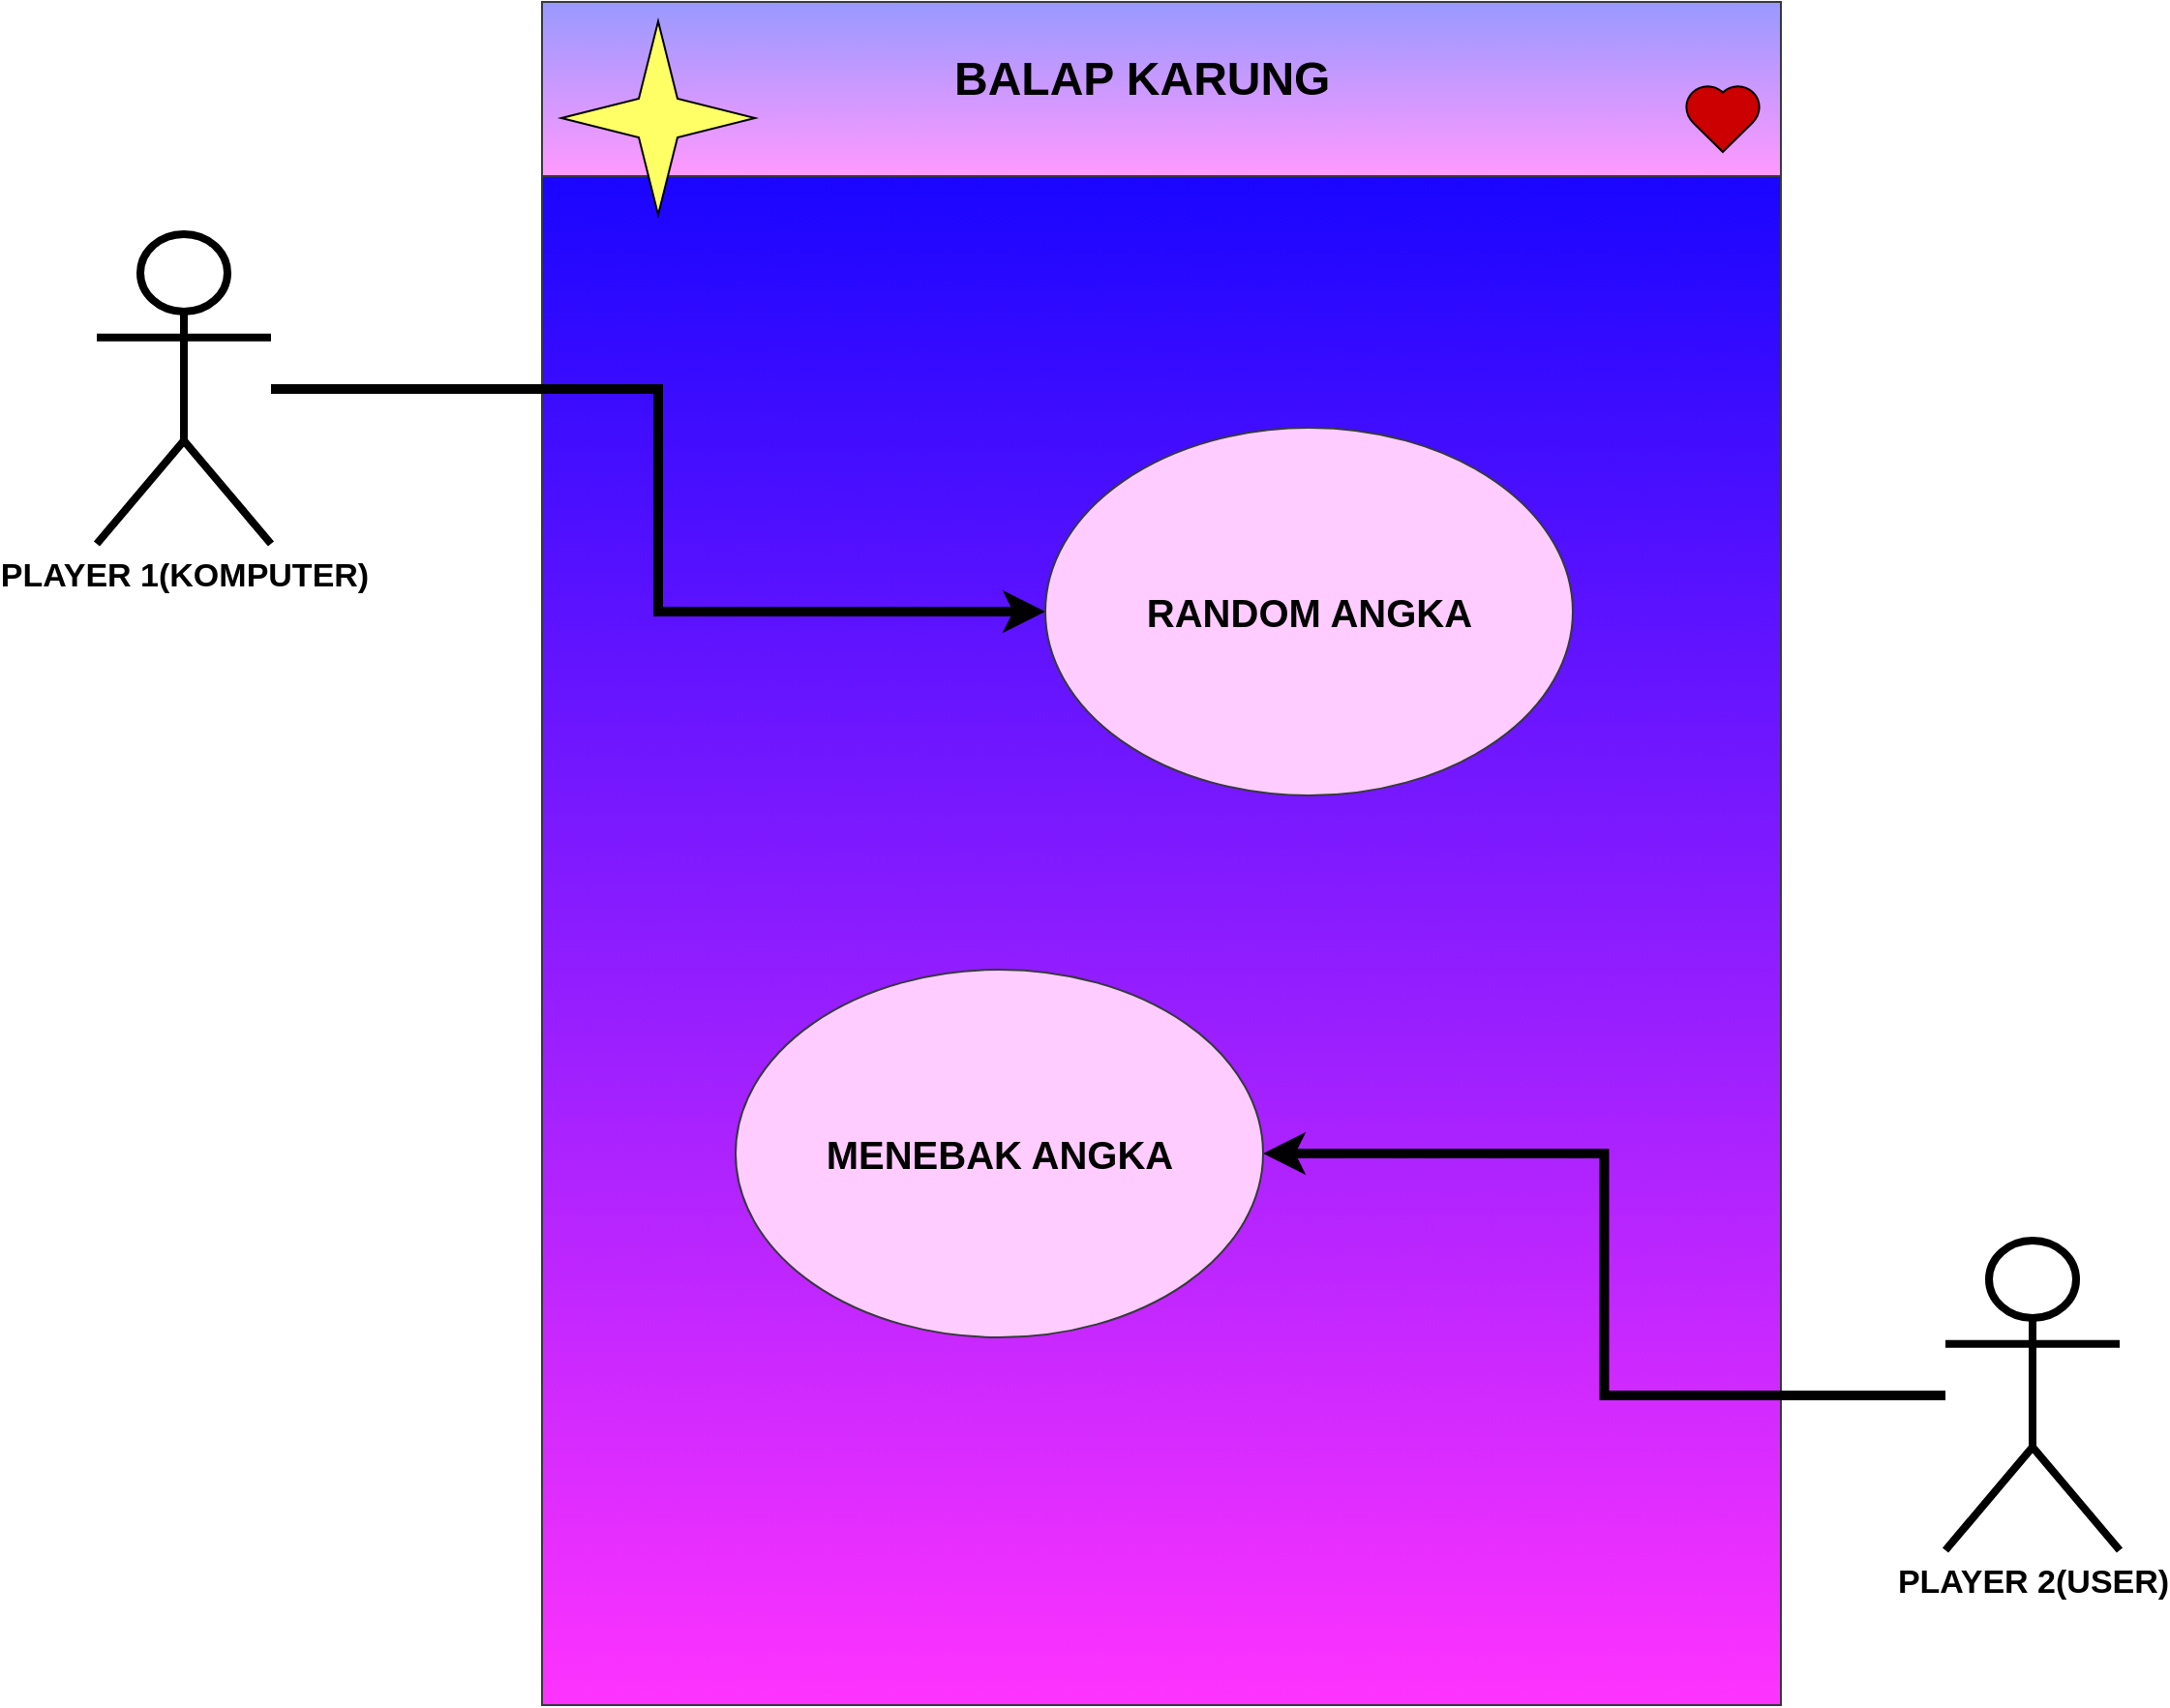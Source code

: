<mxfile version="21.6.8" type="github">
  <diagram name="Page-1" id="k1KIQoxOpyMbYrEYSV1J">
    <mxGraphModel dx="1850" dy="956" grid="1" gridSize="10" guides="1" tooltips="1" connect="1" arrows="1" fold="1" page="1" pageScale="1" pageWidth="850" pageHeight="1100" math="0" shadow="0">
      <root>
        <mxCell id="0" />
        <mxCell id="1" parent="0" />
        <mxCell id="iRwePpGMSZSbu9c8_ZsF-9" value="" style="rounded=0;whiteSpace=wrap;html=1;rotation=-90;fillColor=#0000FF;strokeColor=#36393d;gradientColor=#FF33FF;gradientDirection=west;" vertex="1" parent="1">
          <mxGeometry x="430" y="230" width="880" height="640" as="geometry" />
        </mxCell>
        <mxCell id="iRwePpGMSZSbu9c8_ZsF-63" style="edgeStyle=orthogonalEdgeStyle;rounded=0;orthogonalLoop=1;jettySize=auto;html=1;entryX=0;entryY=0.5;entryDx=0;entryDy=0;strokeWidth=5;" edge="1" parent="1" source="iRwePpGMSZSbu9c8_ZsF-10" target="iRwePpGMSZSbu9c8_ZsF-42">
          <mxGeometry relative="1" as="geometry" />
        </mxCell>
        <mxCell id="iRwePpGMSZSbu9c8_ZsF-10" value="&lt;span style=&quot;font-size: 17px;&quot;&gt;&lt;b&gt;PLAYER 1(KOMPUTER)&lt;/b&gt;&lt;/span&gt;" style="shape=umlActor;verticalLabelPosition=bottom;verticalAlign=top;html=1;outlineConnect=0;strokeColor=#000000;strokeWidth=4;" vertex="1" parent="1">
          <mxGeometry x="320" y="230" width="90" height="160" as="geometry" />
        </mxCell>
        <mxCell id="iRwePpGMSZSbu9c8_ZsF-119" style="edgeStyle=orthogonalEdgeStyle;rounded=0;orthogonalLoop=1;jettySize=auto;html=1;entryX=1;entryY=0.5;entryDx=0;entryDy=0;strokeWidth=5;" edge="1" parent="1" source="iRwePpGMSZSbu9c8_ZsF-12" target="iRwePpGMSZSbu9c8_ZsF-117">
          <mxGeometry relative="1" as="geometry" />
        </mxCell>
        <mxCell id="iRwePpGMSZSbu9c8_ZsF-12" value="&lt;span style=&quot;font-size: 17px;&quot;&gt;&lt;b&gt;PLAYER 2(USER)&lt;/b&gt;&lt;/span&gt;" style="shape=umlActor;verticalLabelPosition=bottom;verticalAlign=top;html=1;outlineConnect=0;strokeWidth=4;" vertex="1" parent="1">
          <mxGeometry x="1275" y="750" width="90" height="160" as="geometry" />
        </mxCell>
        <mxCell id="iRwePpGMSZSbu9c8_ZsF-17" value="" style="rounded=0;whiteSpace=wrap;html=1;fillColor=#9999FF;strokeColor=#36393d;gradientColor=#FF99FF;" vertex="1" parent="1">
          <mxGeometry x="550" y="110" width="640" height="90" as="geometry" />
        </mxCell>
        <mxCell id="iRwePpGMSZSbu9c8_ZsF-19" value="&lt;h1&gt;BALAP KARUNG&amp;nbsp;&lt;/h1&gt;" style="text;html=1;strokeColor=none;fillColor=none;spacing=5;spacingTop=-20;whiteSpace=wrap;overflow=hidden;rounded=0;" vertex="1" parent="1">
          <mxGeometry x="757.5" y="130" width="215" height="50" as="geometry" />
        </mxCell>
        <mxCell id="iRwePpGMSZSbu9c8_ZsF-42" value="&lt;span style=&quot;font-size: 20px;&quot;&gt;&lt;b&gt;RANDOM ANGKA&lt;/b&gt;&lt;/span&gt;" style="ellipse;whiteSpace=wrap;html=1;fillColor=#FFCCFF;strokeColor=#36393d;gradientColor=none;" vertex="1" parent="1">
          <mxGeometry x="810" y="330" width="272.5" height="190" as="geometry" />
        </mxCell>
        <mxCell id="iRwePpGMSZSbu9c8_ZsF-57" value="" style="verticalLabelPosition=bottom;verticalAlign=top;html=1;shape=mxgraph.basic.4_point_star_2;dx=0.8;fillColor=#FFFF66;" vertex="1" parent="1">
          <mxGeometry x="560" y="120" width="100" height="100" as="geometry" />
        </mxCell>
        <mxCell id="iRwePpGMSZSbu9c8_ZsF-77" value="" style="verticalLabelPosition=bottom;verticalAlign=top;html=1;shape=mxgraph.basic.heart;fillColor=#CC0000;" vertex="1" parent="1">
          <mxGeometry x="1140" y="152.5" width="40" height="35" as="geometry" />
        </mxCell>
        <mxCell id="iRwePpGMSZSbu9c8_ZsF-117" value="&lt;span style=&quot;font-size: 20px;&quot;&gt;&lt;b&gt;MENEBAK ANGKA&lt;/b&gt;&lt;/span&gt;" style="ellipse;whiteSpace=wrap;html=1;fillColor=#FFCCFF;strokeColor=#36393d;gradientColor=none;" vertex="1" parent="1">
          <mxGeometry x="650" y="610" width="272.5" height="190" as="geometry" />
        </mxCell>
      </root>
    </mxGraphModel>
  </diagram>
</mxfile>
